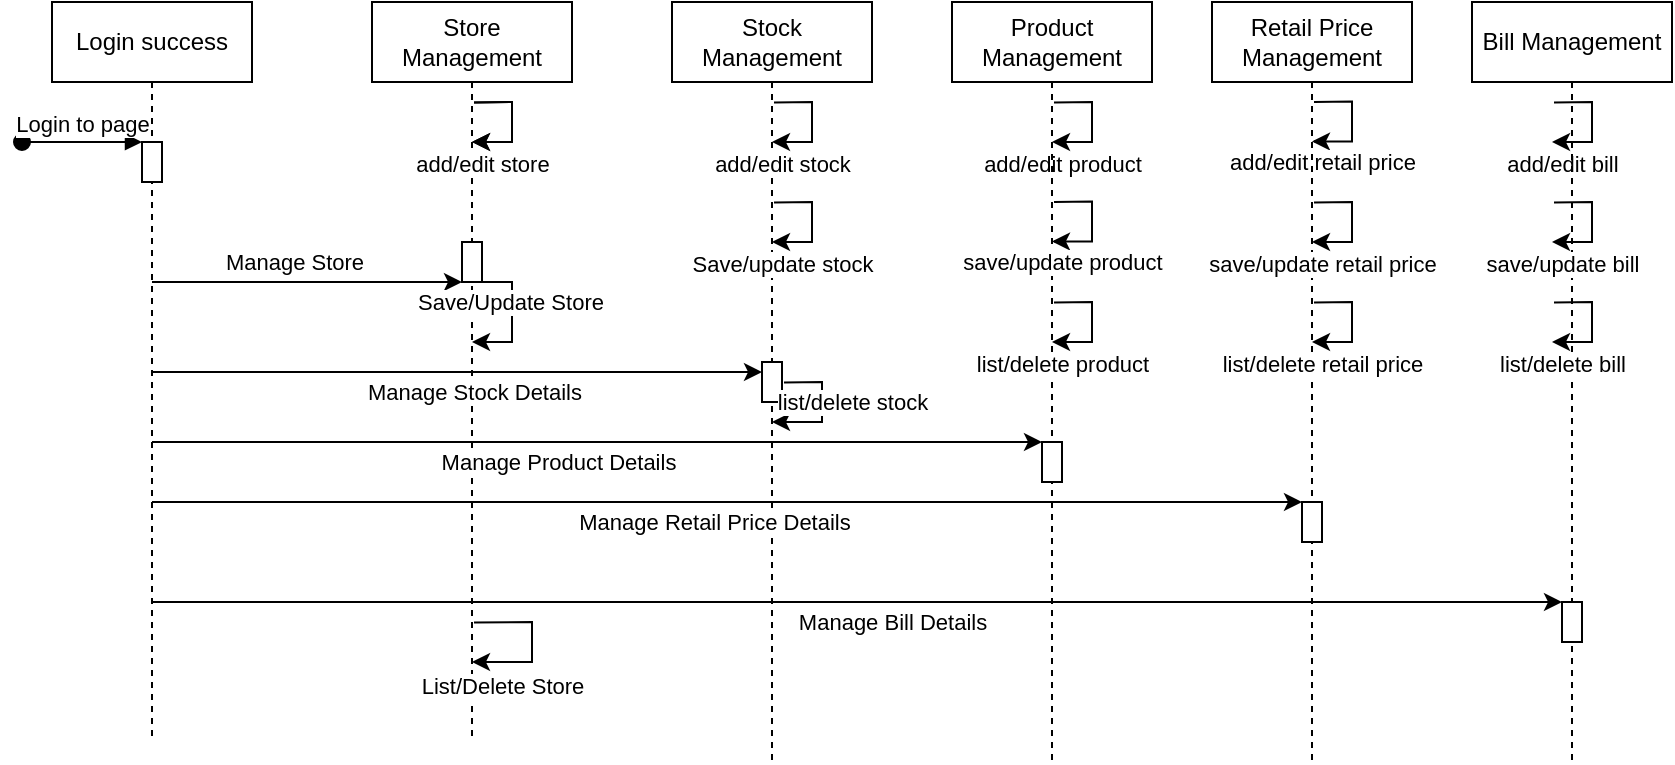 <mxfile version="22.1.11" type="device">
  <diagram name="Page-1" id="2YBvvXClWsGukQMizWep">
    <mxGraphModel dx="863" dy="505" grid="1" gridSize="10" guides="1" tooltips="1" connect="1" arrows="1" fold="1" page="1" pageScale="1" pageWidth="850" pageHeight="1100" math="0" shadow="0">
      <root>
        <mxCell id="0" />
        <mxCell id="1" parent="0" />
        <mxCell id="aM9ryv3xv72pqoxQDRHE-1" value="Login success" style="shape=umlLifeline;perimeter=lifelinePerimeter;whiteSpace=wrap;html=1;container=0;dropTarget=0;collapsible=0;recursiveResize=0;outlineConnect=0;portConstraint=eastwest;newEdgeStyle={&quot;edgeStyle&quot;:&quot;elbowEdgeStyle&quot;,&quot;elbow&quot;:&quot;vertical&quot;,&quot;curved&quot;:0,&quot;rounded&quot;:0};" parent="1" vertex="1">
          <mxGeometry x="40" y="40" width="100" height="370" as="geometry" />
        </mxCell>
        <mxCell id="aM9ryv3xv72pqoxQDRHE-2" value="" style="html=1;points=[];perimeter=orthogonalPerimeter;outlineConnect=0;targetShapes=umlLifeline;portConstraint=eastwest;newEdgeStyle={&quot;edgeStyle&quot;:&quot;elbowEdgeStyle&quot;,&quot;elbow&quot;:&quot;vertical&quot;,&quot;curved&quot;:0,&quot;rounded&quot;:0};" parent="aM9ryv3xv72pqoxQDRHE-1" vertex="1">
          <mxGeometry x="45" y="70" width="10" height="20" as="geometry" />
        </mxCell>
        <mxCell id="aM9ryv3xv72pqoxQDRHE-3" value="Login to page" style="html=1;verticalAlign=bottom;startArrow=oval;endArrow=block;startSize=8;edgeStyle=elbowEdgeStyle;elbow=vertical;curved=0;rounded=0;" parent="aM9ryv3xv72pqoxQDRHE-1" target="aM9ryv3xv72pqoxQDRHE-2" edge="1">
          <mxGeometry relative="1" as="geometry">
            <mxPoint x="-15" y="70" as="sourcePoint" />
          </mxGeometry>
        </mxCell>
        <mxCell id="aM9ryv3xv72pqoxQDRHE-5" value="Store Management" style="shape=umlLifeline;perimeter=lifelinePerimeter;whiteSpace=wrap;html=1;container=0;dropTarget=0;collapsible=0;recursiveResize=0;outlineConnect=0;portConstraint=eastwest;newEdgeStyle={&quot;edgeStyle&quot;:&quot;elbowEdgeStyle&quot;,&quot;elbow&quot;:&quot;vertical&quot;,&quot;curved&quot;:0,&quot;rounded&quot;:0};" parent="1" vertex="1">
          <mxGeometry x="200" y="40" width="100" height="370" as="geometry" />
        </mxCell>
        <mxCell id="aM9ryv3xv72pqoxQDRHE-6" value="" style="html=1;points=[];perimeter=orthogonalPerimeter;outlineConnect=0;targetShapes=umlLifeline;portConstraint=eastwest;newEdgeStyle={&quot;edgeStyle&quot;:&quot;elbowEdgeStyle&quot;,&quot;elbow&quot;:&quot;vertical&quot;,&quot;curved&quot;:0,&quot;rounded&quot;:0};" parent="aM9ryv3xv72pqoxQDRHE-5" vertex="1">
          <mxGeometry x="45" y="120" width="10" height="20" as="geometry" />
        </mxCell>
        <mxCell id="VyzmUeADnw6ug4slKwsD-2" value="" style="endArrow=classic;html=1;rounded=0;exitX=0.51;exitY=0.191;exitDx=0;exitDy=0;exitPerimeter=0;" edge="1" parent="1" target="aM9ryv3xv72pqoxQDRHE-5">
          <mxGeometry width="50" height="50" relative="1" as="geometry">
            <mxPoint x="251" y="90.3" as="sourcePoint" />
            <mxPoint x="251" y="115.8" as="targetPoint" />
            <Array as="points">
              <mxPoint x="270" y="90" />
              <mxPoint x="270" y="110" />
              <mxPoint x="251" y="110" />
            </Array>
          </mxGeometry>
        </mxCell>
        <mxCell id="VyzmUeADnw6ug4slKwsD-3" value="add/edit store" style="edgeLabel;html=1;align=center;verticalAlign=middle;resizable=0;points=[];" vertex="1" connectable="0" parent="VyzmUeADnw6ug4slKwsD-2">
          <mxGeometry x="0.161" relative="1" as="geometry">
            <mxPoint x="-15" y="15" as="offset" />
          </mxGeometry>
        </mxCell>
        <mxCell id="VyzmUeADnw6ug4slKwsD-4" value="Stock Management" style="shape=umlLifeline;perimeter=lifelinePerimeter;whiteSpace=wrap;html=1;container=0;dropTarget=0;collapsible=0;recursiveResize=0;outlineConnect=0;portConstraint=eastwest;newEdgeStyle={&quot;edgeStyle&quot;:&quot;elbowEdgeStyle&quot;,&quot;elbow&quot;:&quot;vertical&quot;,&quot;curved&quot;:0,&quot;rounded&quot;:0};" vertex="1" parent="1">
          <mxGeometry x="350" y="40" width="100" height="380" as="geometry" />
        </mxCell>
        <mxCell id="VyzmUeADnw6ug4slKwsD-5" value="" style="html=1;points=[];perimeter=orthogonalPerimeter;outlineConnect=0;targetShapes=umlLifeline;portConstraint=eastwest;newEdgeStyle={&quot;edgeStyle&quot;:&quot;elbowEdgeStyle&quot;,&quot;elbow&quot;:&quot;vertical&quot;,&quot;curved&quot;:0,&quot;rounded&quot;:0};" vertex="1" parent="VyzmUeADnw6ug4slKwsD-4">
          <mxGeometry x="45" y="180" width="10" height="20" as="geometry" />
        </mxCell>
        <mxCell id="VyzmUeADnw6ug4slKwsD-6" value="" style="endArrow=classic;html=1;rounded=0;exitX=0.51;exitY=0.191;exitDx=0;exitDy=0;exitPerimeter=0;" edge="1" parent="1">
          <mxGeometry width="50" height="50" relative="1" as="geometry">
            <mxPoint x="251" y="90.3" as="sourcePoint" />
            <mxPoint x="250" y="110" as="targetPoint" />
            <Array as="points">
              <mxPoint x="270" y="90" />
              <mxPoint x="270" y="110" />
              <mxPoint x="251" y="110" />
            </Array>
          </mxGeometry>
        </mxCell>
        <mxCell id="VyzmUeADnw6ug4slKwsD-7" value="add/edit store" style="edgeLabel;html=1;align=center;verticalAlign=middle;resizable=0;points=[];" vertex="1" connectable="0" parent="VyzmUeADnw6ug4slKwsD-6">
          <mxGeometry x="0.161" relative="1" as="geometry">
            <mxPoint x="-15" y="15" as="offset" />
          </mxGeometry>
        </mxCell>
        <mxCell id="VyzmUeADnw6ug4slKwsD-8" value="" style="endArrow=classic;html=1;rounded=0;exitX=0.51;exitY=0.191;exitDx=0;exitDy=0;exitPerimeter=0;" edge="1" parent="1">
          <mxGeometry width="50" height="50" relative="1" as="geometry">
            <mxPoint x="401" y="90.3" as="sourcePoint" />
            <mxPoint x="400" y="110.0" as="targetPoint" />
            <Array as="points">
              <mxPoint x="420" y="90.0" />
              <mxPoint x="420" y="110.0" />
              <mxPoint x="401" y="110.0" />
            </Array>
          </mxGeometry>
        </mxCell>
        <mxCell id="VyzmUeADnw6ug4slKwsD-9" value="add/edit stock" style="edgeLabel;html=1;align=center;verticalAlign=middle;resizable=0;points=[];" vertex="1" connectable="0" parent="VyzmUeADnw6ug4slKwsD-8">
          <mxGeometry x="0.161" relative="1" as="geometry">
            <mxPoint x="-15" y="15" as="offset" />
          </mxGeometry>
        </mxCell>
        <mxCell id="VyzmUeADnw6ug4slKwsD-10" value="" style="endArrow=classic;html=1;rounded=0;exitX=0.51;exitY=0.191;exitDx=0;exitDy=0;exitPerimeter=0;" edge="1" parent="1">
          <mxGeometry width="50" height="50" relative="1" as="geometry">
            <mxPoint x="541" y="90.3" as="sourcePoint" />
            <mxPoint x="540" y="110.0" as="targetPoint" />
            <Array as="points">
              <mxPoint x="560" y="90.0" />
              <mxPoint x="560" y="110.0" />
              <mxPoint x="541" y="110.0" />
            </Array>
          </mxGeometry>
        </mxCell>
        <mxCell id="VyzmUeADnw6ug4slKwsD-11" value="add/edit product" style="edgeLabel;html=1;align=center;verticalAlign=middle;resizable=0;points=[];" vertex="1" connectable="0" parent="VyzmUeADnw6ug4slKwsD-10">
          <mxGeometry x="0.161" relative="1" as="geometry">
            <mxPoint x="-15" y="15" as="offset" />
          </mxGeometry>
        </mxCell>
        <mxCell id="VyzmUeADnw6ug4slKwsD-12" value="" style="endArrow=classic;html=1;rounded=0;exitX=0.51;exitY=0.191;exitDx=0;exitDy=0;exitPerimeter=0;" edge="1" parent="1">
          <mxGeometry width="50" height="50" relative="1" as="geometry">
            <mxPoint x="671" y="90" as="sourcePoint" />
            <mxPoint x="670" y="109.7" as="targetPoint" />
            <Array as="points">
              <mxPoint x="690" y="89.7" />
              <mxPoint x="690" y="109.7" />
              <mxPoint x="671" y="109.7" />
            </Array>
          </mxGeometry>
        </mxCell>
        <mxCell id="VyzmUeADnw6ug4slKwsD-13" value="add/edit retail price" style="edgeLabel;html=1;align=center;verticalAlign=middle;resizable=0;points=[];" vertex="1" connectable="0" parent="VyzmUeADnw6ug4slKwsD-12">
          <mxGeometry x="0.161" relative="1" as="geometry">
            <mxPoint x="-15" y="15" as="offset" />
          </mxGeometry>
        </mxCell>
        <mxCell id="VyzmUeADnw6ug4slKwsD-14" value="" style="endArrow=classic;html=1;rounded=0;exitX=0.51;exitY=0.191;exitDx=0;exitDy=0;exitPerimeter=0;" edge="1" parent="1">
          <mxGeometry width="50" height="50" relative="1" as="geometry">
            <mxPoint x="791" y="90.3" as="sourcePoint" />
            <mxPoint x="790" y="110.0" as="targetPoint" />
            <Array as="points">
              <mxPoint x="810" y="90.0" />
              <mxPoint x="810" y="110.0" />
              <mxPoint x="791" y="110.0" />
            </Array>
          </mxGeometry>
        </mxCell>
        <mxCell id="VyzmUeADnw6ug4slKwsD-15" value="add/edit bill" style="edgeLabel;html=1;align=center;verticalAlign=middle;resizable=0;points=[];" vertex="1" connectable="0" parent="VyzmUeADnw6ug4slKwsD-14">
          <mxGeometry x="0.161" relative="1" as="geometry">
            <mxPoint x="-15" y="15" as="offset" />
          </mxGeometry>
        </mxCell>
        <mxCell id="VyzmUeADnw6ug4slKwsD-16" value="Product Management" style="shape=umlLifeline;perimeter=lifelinePerimeter;whiteSpace=wrap;html=1;container=0;dropTarget=0;collapsible=0;recursiveResize=0;outlineConnect=0;portConstraint=eastwest;newEdgeStyle={&quot;edgeStyle&quot;:&quot;elbowEdgeStyle&quot;,&quot;elbow&quot;:&quot;vertical&quot;,&quot;curved&quot;:0,&quot;rounded&quot;:0};" vertex="1" parent="1">
          <mxGeometry x="490" y="40" width="100" height="380" as="geometry" />
        </mxCell>
        <mxCell id="VyzmUeADnw6ug4slKwsD-17" value="" style="html=1;points=[];perimeter=orthogonalPerimeter;outlineConnect=0;targetShapes=umlLifeline;portConstraint=eastwest;newEdgeStyle={&quot;edgeStyle&quot;:&quot;elbowEdgeStyle&quot;,&quot;elbow&quot;:&quot;vertical&quot;,&quot;curved&quot;:0,&quot;rounded&quot;:0};" vertex="1" parent="VyzmUeADnw6ug4slKwsD-16">
          <mxGeometry x="45" y="220" width="10" height="20" as="geometry" />
        </mxCell>
        <mxCell id="VyzmUeADnw6ug4slKwsD-18" value="Retail Price Management" style="shape=umlLifeline;perimeter=lifelinePerimeter;whiteSpace=wrap;html=1;container=0;dropTarget=0;collapsible=0;recursiveResize=0;outlineConnect=0;portConstraint=eastwest;newEdgeStyle={&quot;edgeStyle&quot;:&quot;elbowEdgeStyle&quot;,&quot;elbow&quot;:&quot;vertical&quot;,&quot;curved&quot;:0,&quot;rounded&quot;:0};" vertex="1" parent="1">
          <mxGeometry x="620" y="40" width="100" height="380" as="geometry" />
        </mxCell>
        <mxCell id="VyzmUeADnw6ug4slKwsD-19" value="" style="html=1;points=[];perimeter=orthogonalPerimeter;outlineConnect=0;targetShapes=umlLifeline;portConstraint=eastwest;newEdgeStyle={&quot;edgeStyle&quot;:&quot;elbowEdgeStyle&quot;,&quot;elbow&quot;:&quot;vertical&quot;,&quot;curved&quot;:0,&quot;rounded&quot;:0};" vertex="1" parent="VyzmUeADnw6ug4slKwsD-18">
          <mxGeometry x="45" y="250" width="10" height="20" as="geometry" />
        </mxCell>
        <mxCell id="VyzmUeADnw6ug4slKwsD-20" value="Bill Management" style="shape=umlLifeline;perimeter=lifelinePerimeter;whiteSpace=wrap;html=1;container=0;dropTarget=0;collapsible=0;recursiveResize=0;outlineConnect=0;portConstraint=eastwest;newEdgeStyle={&quot;edgeStyle&quot;:&quot;elbowEdgeStyle&quot;,&quot;elbow&quot;:&quot;vertical&quot;,&quot;curved&quot;:0,&quot;rounded&quot;:0};" vertex="1" parent="1">
          <mxGeometry x="750" y="40" width="100" height="380" as="geometry" />
        </mxCell>
        <mxCell id="VyzmUeADnw6ug4slKwsD-21" value="" style="html=1;points=[];perimeter=orthogonalPerimeter;outlineConnect=0;targetShapes=umlLifeline;portConstraint=eastwest;newEdgeStyle={&quot;edgeStyle&quot;:&quot;elbowEdgeStyle&quot;,&quot;elbow&quot;:&quot;vertical&quot;,&quot;curved&quot;:0,&quot;rounded&quot;:0};" vertex="1" parent="VyzmUeADnw6ug4slKwsD-20">
          <mxGeometry x="45" y="300" width="10" height="20" as="geometry" />
        </mxCell>
        <mxCell id="VyzmUeADnw6ug4slKwsD-22" value="" style="endArrow=classic;html=1;rounded=0;" edge="1" parent="1" source="aM9ryv3xv72pqoxQDRHE-1" target="aM9ryv3xv72pqoxQDRHE-6">
          <mxGeometry width="50" height="50" relative="1" as="geometry">
            <mxPoint x="240" y="210" as="sourcePoint" />
            <mxPoint x="250" y="160" as="targetPoint" />
          </mxGeometry>
        </mxCell>
        <mxCell id="VyzmUeADnw6ug4slKwsD-23" value="Manage Store" style="edgeLabel;html=1;align=center;verticalAlign=middle;resizable=0;points=[];" vertex="1" connectable="0" parent="VyzmUeADnw6ug4slKwsD-22">
          <mxGeometry x="-0.169" y="-1" relative="1" as="geometry">
            <mxPoint x="6" y="-11" as="offset" />
          </mxGeometry>
        </mxCell>
        <mxCell id="VyzmUeADnw6ug4slKwsD-24" value="" style="endArrow=classic;html=1;rounded=0;" edge="1" parent="1" target="aM9ryv3xv72pqoxQDRHE-5">
          <mxGeometry width="50" height="50" relative="1" as="geometry">
            <mxPoint x="255" y="180" as="sourcePoint" />
            <mxPoint x="290" y="180" as="targetPoint" />
            <Array as="points">
              <mxPoint x="270" y="180" />
              <mxPoint x="270" y="210" />
            </Array>
          </mxGeometry>
        </mxCell>
        <mxCell id="VyzmUeADnw6ug4slKwsD-25" value="Save/Update Store" style="edgeLabel;html=1;align=center;verticalAlign=middle;resizable=0;points=[];" vertex="1" connectable="0" parent="VyzmUeADnw6ug4slKwsD-24">
          <mxGeometry x="0.129" y="-1" relative="1" as="geometry">
            <mxPoint y="-12" as="offset" />
          </mxGeometry>
        </mxCell>
        <mxCell id="VyzmUeADnw6ug4slKwsD-27" value="" style="endArrow=classic;html=1;rounded=0;exitX=0.51;exitY=0.191;exitDx=0;exitDy=0;exitPerimeter=0;" edge="1" parent="1">
          <mxGeometry width="50" height="50" relative="1" as="geometry">
            <mxPoint x="401" y="140.3" as="sourcePoint" />
            <mxPoint x="400" y="160" as="targetPoint" />
            <Array as="points">
              <mxPoint x="420" y="140" />
              <mxPoint x="420" y="160" />
              <mxPoint x="401" y="160" />
            </Array>
          </mxGeometry>
        </mxCell>
        <mxCell id="VyzmUeADnw6ug4slKwsD-28" value="Save/update stock" style="edgeLabel;html=1;align=center;verticalAlign=middle;resizable=0;points=[];" vertex="1" connectable="0" parent="VyzmUeADnw6ug4slKwsD-27">
          <mxGeometry x="0.161" relative="1" as="geometry">
            <mxPoint x="-15" y="15" as="offset" />
          </mxGeometry>
        </mxCell>
        <mxCell id="VyzmUeADnw6ug4slKwsD-32" value="" style="endArrow=classic;html=1;rounded=0;" edge="1" parent="1" source="aM9ryv3xv72pqoxQDRHE-1" target="VyzmUeADnw6ug4slKwsD-5">
          <mxGeometry width="50" height="50" relative="1" as="geometry">
            <mxPoint x="250" y="210" as="sourcePoint" />
            <mxPoint x="300" y="160" as="targetPoint" />
          </mxGeometry>
        </mxCell>
        <mxCell id="VyzmUeADnw6ug4slKwsD-33" value="Manage Stock Details" style="edgeLabel;html=1;align=center;verticalAlign=middle;resizable=0;points=[];" vertex="1" connectable="0" parent="VyzmUeADnw6ug4slKwsD-32">
          <mxGeometry x="0.202" y="-1" relative="1" as="geometry">
            <mxPoint x="-23" y="9" as="offset" />
          </mxGeometry>
        </mxCell>
        <mxCell id="VyzmUeADnw6ug4slKwsD-35" value="" style="endArrow=classic;html=1;rounded=0;exitX=0.51;exitY=0.191;exitDx=0;exitDy=0;exitPerimeter=0;" edge="1" parent="1" target="VyzmUeADnw6ug4slKwsD-4">
          <mxGeometry width="50" height="50" relative="1" as="geometry">
            <mxPoint x="406" y="230.3" as="sourcePoint" />
            <mxPoint x="405" y="250" as="targetPoint" />
            <Array as="points">
              <mxPoint x="425" y="230" />
              <mxPoint x="425" y="250" />
              <mxPoint x="406" y="250" />
            </Array>
          </mxGeometry>
        </mxCell>
        <mxCell id="VyzmUeADnw6ug4slKwsD-36" value="list/delete stock" style="edgeLabel;html=1;align=center;verticalAlign=middle;resizable=0;points=[];" vertex="1" connectable="0" parent="VyzmUeADnw6ug4slKwsD-35">
          <mxGeometry x="0.161" relative="1" as="geometry">
            <mxPoint x="15" y="-8" as="offset" />
          </mxGeometry>
        </mxCell>
        <mxCell id="VyzmUeADnw6ug4slKwsD-37" value="" style="endArrow=classic;html=1;rounded=0;exitX=0.51;exitY=0.191;exitDx=0;exitDy=0;exitPerimeter=0;" edge="1" parent="1">
          <mxGeometry width="50" height="50" relative="1" as="geometry">
            <mxPoint x="541" y="140" as="sourcePoint" />
            <mxPoint x="540" y="159.7" as="targetPoint" />
            <Array as="points">
              <mxPoint x="560" y="139.7" />
              <mxPoint x="560" y="159.7" />
              <mxPoint x="541" y="159.7" />
            </Array>
          </mxGeometry>
        </mxCell>
        <mxCell id="VyzmUeADnw6ug4slKwsD-38" value="save/update product" style="edgeLabel;html=1;align=center;verticalAlign=middle;resizable=0;points=[];" vertex="1" connectable="0" parent="VyzmUeADnw6ug4slKwsD-37">
          <mxGeometry x="0.161" relative="1" as="geometry">
            <mxPoint x="-15" y="15" as="offset" />
          </mxGeometry>
        </mxCell>
        <mxCell id="VyzmUeADnw6ug4slKwsD-39" value="" style="endArrow=classic;html=1;rounded=0;exitX=0.51;exitY=0.191;exitDx=0;exitDy=0;exitPerimeter=0;" edge="1" parent="1">
          <mxGeometry width="50" height="50" relative="1" as="geometry">
            <mxPoint x="541" y="190.3" as="sourcePoint" />
            <mxPoint x="540" y="210" as="targetPoint" />
            <Array as="points">
              <mxPoint x="560" y="190" />
              <mxPoint x="560" y="210" />
              <mxPoint x="541" y="210" />
            </Array>
          </mxGeometry>
        </mxCell>
        <mxCell id="VyzmUeADnw6ug4slKwsD-40" value="list/delete product" style="edgeLabel;html=1;align=center;verticalAlign=middle;resizable=0;points=[];" vertex="1" connectable="0" parent="VyzmUeADnw6ug4slKwsD-39">
          <mxGeometry x="0.161" relative="1" as="geometry">
            <mxPoint x="-15" y="15" as="offset" />
          </mxGeometry>
        </mxCell>
        <mxCell id="VyzmUeADnw6ug4slKwsD-41" value="" style="endArrow=classic;html=1;rounded=0;" edge="1" parent="1" source="aM9ryv3xv72pqoxQDRHE-1" target="VyzmUeADnw6ug4slKwsD-17">
          <mxGeometry width="50" height="50" relative="1" as="geometry">
            <mxPoint x="290" y="210" as="sourcePoint" />
            <mxPoint x="340" y="160" as="targetPoint" />
          </mxGeometry>
        </mxCell>
        <mxCell id="VyzmUeADnw6ug4slKwsD-42" value="Manage Product Details" style="edgeLabel;html=1;align=center;verticalAlign=middle;resizable=0;points=[];" vertex="1" connectable="0" parent="VyzmUeADnw6ug4slKwsD-41">
          <mxGeometry x="-0.089" y="-1" relative="1" as="geometry">
            <mxPoint y="9" as="offset" />
          </mxGeometry>
        </mxCell>
        <mxCell id="VyzmUeADnw6ug4slKwsD-43" value="" style="endArrow=classic;html=1;rounded=0;exitX=0.51;exitY=0.191;exitDx=0;exitDy=0;exitPerimeter=0;" edge="1" parent="1">
          <mxGeometry width="50" height="50" relative="1" as="geometry">
            <mxPoint x="671" y="140.3" as="sourcePoint" />
            <mxPoint x="670" y="160" as="targetPoint" />
            <Array as="points">
              <mxPoint x="690" y="140" />
              <mxPoint x="690" y="160" />
              <mxPoint x="671" y="160" />
            </Array>
          </mxGeometry>
        </mxCell>
        <mxCell id="VyzmUeADnw6ug4slKwsD-44" value="save/update retail price" style="edgeLabel;html=1;align=center;verticalAlign=middle;resizable=0;points=[];" vertex="1" connectable="0" parent="VyzmUeADnw6ug4slKwsD-43">
          <mxGeometry x="0.161" relative="1" as="geometry">
            <mxPoint x="-15" y="15" as="offset" />
          </mxGeometry>
        </mxCell>
        <mxCell id="VyzmUeADnw6ug4slKwsD-45" value="" style="endArrow=classic;html=1;rounded=0;exitX=0.51;exitY=0.191;exitDx=0;exitDy=0;exitPerimeter=0;" edge="1" parent="1">
          <mxGeometry width="50" height="50" relative="1" as="geometry">
            <mxPoint x="671" y="190.3" as="sourcePoint" />
            <mxPoint x="670" y="210" as="targetPoint" />
            <Array as="points">
              <mxPoint x="690" y="190" />
              <mxPoint x="690" y="210" />
              <mxPoint x="671" y="210" />
            </Array>
          </mxGeometry>
        </mxCell>
        <mxCell id="VyzmUeADnw6ug4slKwsD-46" value="list/delete retail price" style="edgeLabel;html=1;align=center;verticalAlign=middle;resizable=0;points=[];" vertex="1" connectable="0" parent="VyzmUeADnw6ug4slKwsD-45">
          <mxGeometry x="0.161" relative="1" as="geometry">
            <mxPoint x="-15" y="15" as="offset" />
          </mxGeometry>
        </mxCell>
        <mxCell id="VyzmUeADnw6ug4slKwsD-47" value="" style="endArrow=classic;html=1;rounded=0;" edge="1" parent="1" source="aM9ryv3xv72pqoxQDRHE-1" target="VyzmUeADnw6ug4slKwsD-19">
          <mxGeometry width="50" height="50" relative="1" as="geometry">
            <mxPoint x="360" y="310" as="sourcePoint" />
            <mxPoint x="410" y="260" as="targetPoint" />
          </mxGeometry>
        </mxCell>
        <mxCell id="VyzmUeADnw6ug4slKwsD-48" value="Manage Retail Price Details" style="edgeLabel;html=1;align=center;verticalAlign=middle;resizable=0;points=[];" vertex="1" connectable="0" parent="VyzmUeADnw6ug4slKwsD-47">
          <mxGeometry x="0.01" relative="1" as="geometry">
            <mxPoint x="-10" y="10" as="offset" />
          </mxGeometry>
        </mxCell>
        <mxCell id="VyzmUeADnw6ug4slKwsD-49" value="" style="endArrow=classic;html=1;rounded=0;exitX=0.51;exitY=0.191;exitDx=0;exitDy=0;exitPerimeter=0;" edge="1" parent="1">
          <mxGeometry width="50" height="50" relative="1" as="geometry">
            <mxPoint x="791" y="140.3" as="sourcePoint" />
            <mxPoint x="790" y="160" as="targetPoint" />
            <Array as="points">
              <mxPoint x="810" y="140" />
              <mxPoint x="810" y="160" />
              <mxPoint x="791" y="160" />
            </Array>
          </mxGeometry>
        </mxCell>
        <mxCell id="VyzmUeADnw6ug4slKwsD-50" value="save/update bill" style="edgeLabel;html=1;align=center;verticalAlign=middle;resizable=0;points=[];" vertex="1" connectable="0" parent="VyzmUeADnw6ug4slKwsD-49">
          <mxGeometry x="0.161" relative="1" as="geometry">
            <mxPoint x="-15" y="15" as="offset" />
          </mxGeometry>
        </mxCell>
        <mxCell id="VyzmUeADnw6ug4slKwsD-51" value="" style="endArrow=classic;html=1;rounded=0;exitX=0.51;exitY=0.191;exitDx=0;exitDy=0;exitPerimeter=0;" edge="1" parent="1">
          <mxGeometry width="50" height="50" relative="1" as="geometry">
            <mxPoint x="791" y="190.3" as="sourcePoint" />
            <mxPoint x="790" y="210" as="targetPoint" />
            <Array as="points">
              <mxPoint x="810" y="190" />
              <mxPoint x="810" y="210" />
              <mxPoint x="791" y="210" />
            </Array>
          </mxGeometry>
        </mxCell>
        <mxCell id="VyzmUeADnw6ug4slKwsD-52" value="list/delete bill" style="edgeLabel;html=1;align=center;verticalAlign=middle;resizable=0;points=[];" vertex="1" connectable="0" parent="VyzmUeADnw6ug4slKwsD-51">
          <mxGeometry x="0.161" relative="1" as="geometry">
            <mxPoint x="-15" y="15" as="offset" />
          </mxGeometry>
        </mxCell>
        <mxCell id="VyzmUeADnw6ug4slKwsD-53" value="" style="endArrow=classic;html=1;rounded=0;" edge="1" parent="1" source="aM9ryv3xv72pqoxQDRHE-1" target="VyzmUeADnw6ug4slKwsD-21">
          <mxGeometry width="50" height="50" relative="1" as="geometry">
            <mxPoint x="420" y="250" as="sourcePoint" />
            <mxPoint x="470" y="200" as="targetPoint" />
          </mxGeometry>
        </mxCell>
        <mxCell id="VyzmUeADnw6ug4slKwsD-54" value="Manage Bill Details" style="edgeLabel;html=1;align=center;verticalAlign=middle;resizable=0;points=[];" vertex="1" connectable="0" parent="VyzmUeADnw6ug4slKwsD-53">
          <mxGeometry x="-0.212" y="2" relative="1" as="geometry">
            <mxPoint x="92" y="12" as="offset" />
          </mxGeometry>
        </mxCell>
        <mxCell id="VyzmUeADnw6ug4slKwsD-55" value="" style="endArrow=classic;html=1;rounded=0;exitX=0.51;exitY=0.191;exitDx=0;exitDy=0;exitPerimeter=0;" edge="1" parent="1">
          <mxGeometry width="50" height="50" relative="1" as="geometry">
            <mxPoint x="251" y="350.3" as="sourcePoint" />
            <mxPoint x="250" y="370" as="targetPoint" />
            <Array as="points">
              <mxPoint x="280" y="350" />
              <mxPoint x="280" y="370" />
              <mxPoint x="251" y="370" />
            </Array>
          </mxGeometry>
        </mxCell>
        <mxCell id="VyzmUeADnw6ug4slKwsD-56" value="List/Delete Store" style="edgeLabel;html=1;align=center;verticalAlign=middle;resizable=0;points=[];" vertex="1" connectable="0" parent="VyzmUeADnw6ug4slKwsD-55">
          <mxGeometry x="0.161" relative="1" as="geometry">
            <mxPoint x="-15" y="15" as="offset" />
          </mxGeometry>
        </mxCell>
      </root>
    </mxGraphModel>
  </diagram>
</mxfile>
